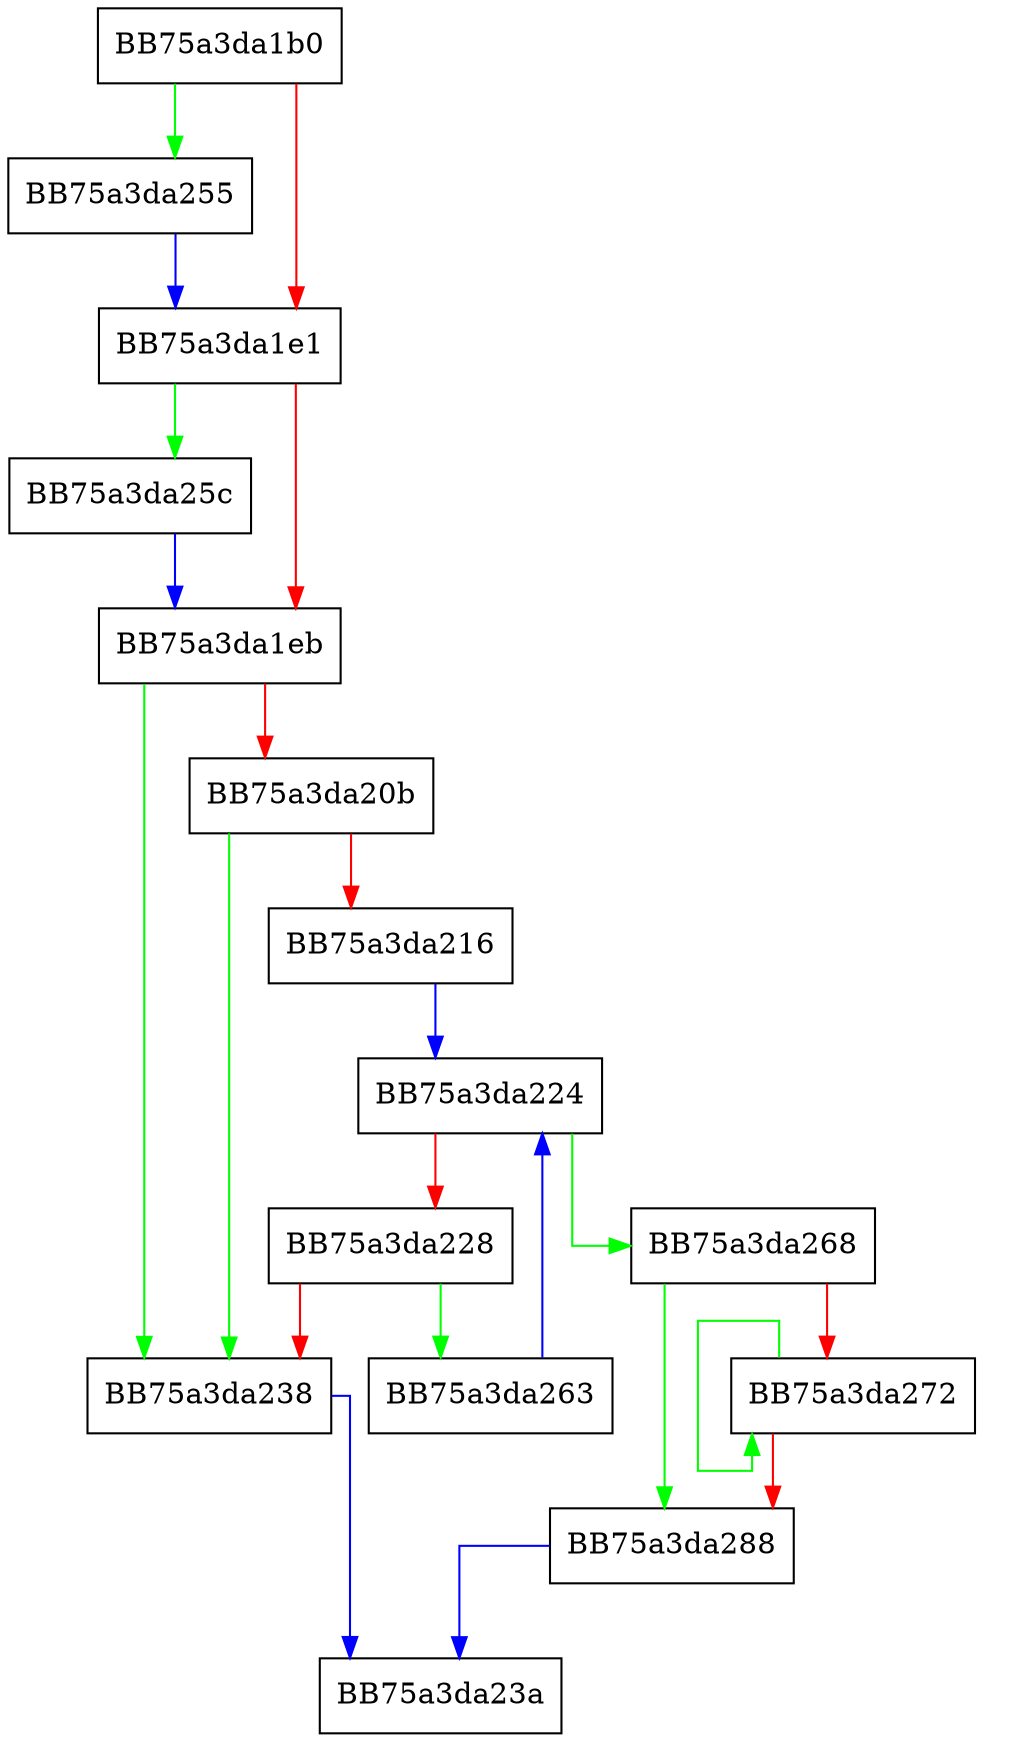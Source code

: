 digraph xray_probe_xor32_xor32 {
  node [shape="box"];
  graph [splines=ortho];
  BB75a3da1b0 -> BB75a3da255 [color="green"];
  BB75a3da1b0 -> BB75a3da1e1 [color="red"];
  BB75a3da1e1 -> BB75a3da25c [color="green"];
  BB75a3da1e1 -> BB75a3da1eb [color="red"];
  BB75a3da1eb -> BB75a3da238 [color="green"];
  BB75a3da1eb -> BB75a3da20b [color="red"];
  BB75a3da20b -> BB75a3da238 [color="green"];
  BB75a3da20b -> BB75a3da216 [color="red"];
  BB75a3da216 -> BB75a3da224 [color="blue"];
  BB75a3da224 -> BB75a3da268 [color="green"];
  BB75a3da224 -> BB75a3da228 [color="red"];
  BB75a3da228 -> BB75a3da263 [color="green"];
  BB75a3da228 -> BB75a3da238 [color="red"];
  BB75a3da238 -> BB75a3da23a [color="blue"];
  BB75a3da255 -> BB75a3da1e1 [color="blue"];
  BB75a3da25c -> BB75a3da1eb [color="blue"];
  BB75a3da263 -> BB75a3da224 [color="blue"];
  BB75a3da268 -> BB75a3da288 [color="green"];
  BB75a3da268 -> BB75a3da272 [color="red"];
  BB75a3da272 -> BB75a3da272 [color="green"];
  BB75a3da272 -> BB75a3da288 [color="red"];
  BB75a3da288 -> BB75a3da23a [color="blue"];
}